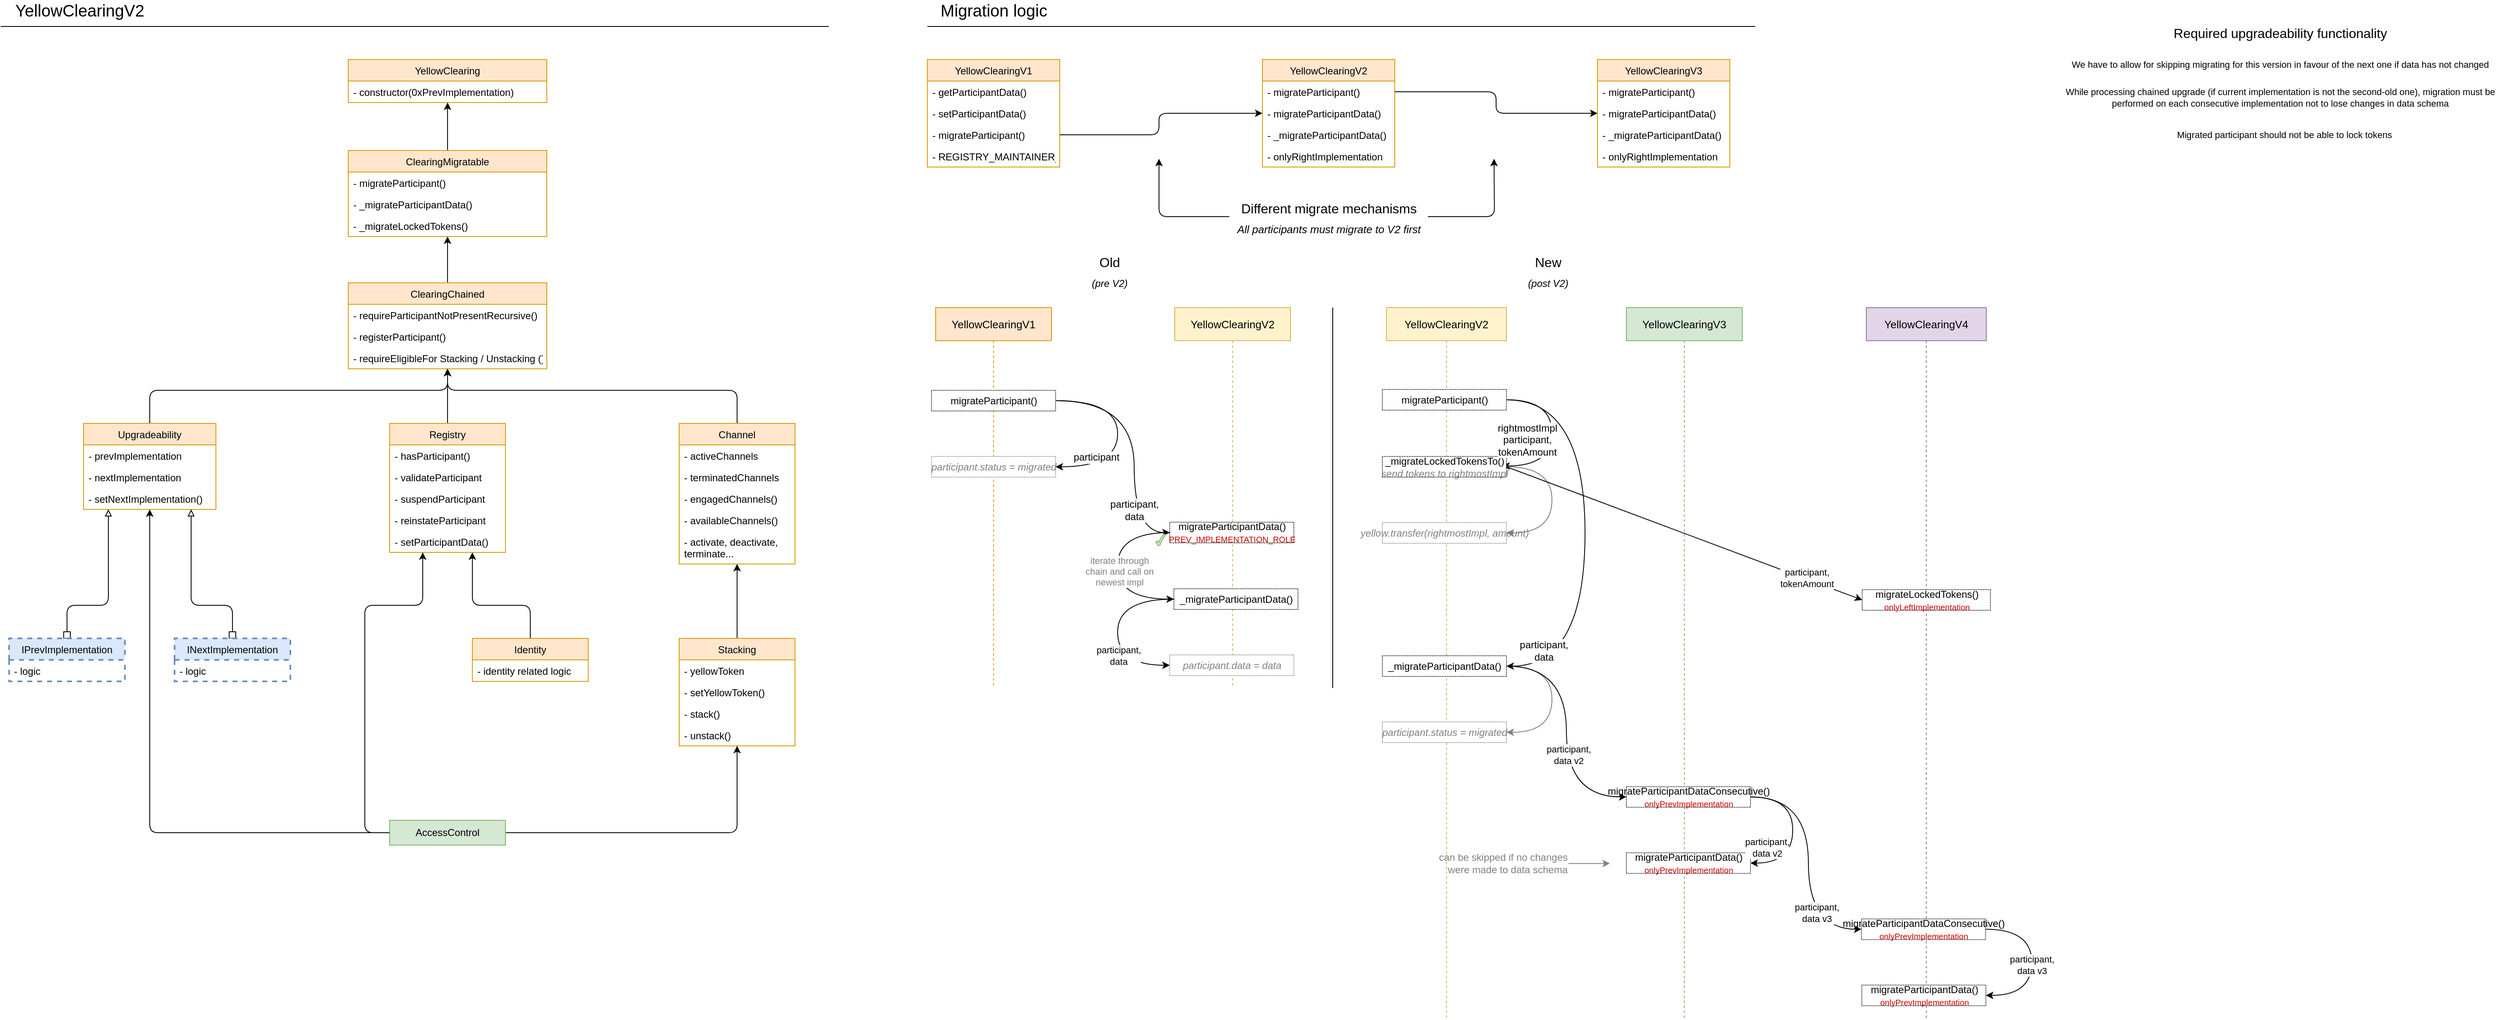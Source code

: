 <mxfile>
    <diagram id="poaGRXEQik0mPC6KGio3" name="Page-1">
        <mxGraphModel dx="873" dy="380" grid="1" gridSize="10" guides="1" tooltips="1" connect="1" arrows="1" fold="1" page="1" pageScale="1" pageWidth="827" pageHeight="1169" math="0" shadow="0">
            <root>
                <mxCell id="0"/>
                <mxCell id="1" parent="0"/>
                <mxCell id="48" style="edgeStyle=orthogonalEdgeStyle;html=1;startArrow=none;startFill=0;endArrow=classic;endFill=1;" parent="1" source="9" target="22" edge="1">
                    <mxGeometry relative="1" as="geometry">
                        <Array as="points">
                            <mxPoint x="180" y="480"/>
                            <mxPoint x="540" y="480"/>
                        </Array>
                    </mxGeometry>
                </mxCell>
                <mxCell id="9" value="Upgradeability" style="swimlane;fontStyle=0;childLayout=stackLayout;horizontal=1;startSize=26;fillColor=#ffe6cc;horizontalStack=0;resizeParent=1;resizeParentMax=0;resizeLast=0;collapsible=1;marginBottom=0;strokeColor=#d79b00;swimlaneFillColor=default;" parent="1" vertex="1">
                    <mxGeometry x="100" y="520" width="160" height="104" as="geometry"/>
                </mxCell>
                <mxCell id="51" value="- prevImplementation" style="text;strokeColor=none;fillColor=none;align=left;verticalAlign=top;spacingLeft=4;spacingRight=4;overflow=hidden;rotatable=0;points=[[0,0.5],[1,0.5]];portConstraint=eastwest;" parent="9" vertex="1">
                    <mxGeometry y="26" width="160" height="26" as="geometry"/>
                </mxCell>
                <mxCell id="52" value="- nextImplementation" style="text;strokeColor=none;fillColor=none;align=left;verticalAlign=top;spacingLeft=4;spacingRight=4;overflow=hidden;rotatable=0;points=[[0,0.5],[1,0.5]];portConstraint=eastwest;" parent="9" vertex="1">
                    <mxGeometry y="52" width="160" height="26" as="geometry"/>
                </mxCell>
                <mxCell id="53" value="- setNextImplementation()" style="text;strokeColor=none;fillColor=none;align=left;verticalAlign=top;spacingLeft=4;spacingRight=4;overflow=hidden;rotatable=0;points=[[0,0.5],[1,0.5]];portConstraint=eastwest;" parent="9" vertex="1">
                    <mxGeometry y="78" width="160" height="26" as="geometry"/>
                </mxCell>
                <mxCell id="38" style="edgeStyle=orthogonalEdgeStyle;html=1;startArrow=box;startFill=0;endArrow=block;endFill=0;" parent="1" source="12" target="9" edge="1">
                    <mxGeometry relative="1" as="geometry">
                        <Array as="points">
                            <mxPoint x="80" y="740"/>
                            <mxPoint x="130" y="740"/>
                        </Array>
                    </mxGeometry>
                </mxCell>
                <mxCell id="12" value="IPrevImplementation" style="swimlane;fontStyle=0;childLayout=stackLayout;horizontal=1;startSize=26;fillColor=#dae8fc;horizontalStack=0;resizeParent=1;resizeParentMax=0;resizeLast=0;collapsible=1;marginBottom=0;strokeColor=#6c8ebf;swimlaneFillColor=default;strokeWidth=2;dashed=1;" parent="1" vertex="1">
                    <mxGeometry x="10" y="780" width="140" height="52" as="geometry"/>
                </mxCell>
                <mxCell id="13" value="- logic" style="text;strokeColor=none;fillColor=none;align=left;verticalAlign=top;spacingLeft=4;spacingRight=4;overflow=hidden;rotatable=0;points=[[0,0.5],[1,0.5]];portConstraint=eastwest;" parent="12" vertex="1">
                    <mxGeometry y="26" width="140" height="26" as="geometry"/>
                </mxCell>
                <mxCell id="236" style="edgeStyle=orthogonalEdgeStyle;curved=1;html=1;fontColor=#808080;strokeColor=#000000;" edge="1" parent="1" source="16" target="230">
                    <mxGeometry relative="1" as="geometry"/>
                </mxCell>
                <mxCell id="16" value="Stacking" style="swimlane;fontStyle=0;childLayout=stackLayout;horizontal=1;startSize=26;fillColor=#ffe6cc;horizontalStack=0;resizeParent=1;resizeParentMax=0;resizeLast=0;collapsible=1;marginBottom=0;strokeColor=#d79b00;swimlaneFillColor=default;" parent="1" vertex="1">
                    <mxGeometry x="820" y="780" width="140" height="130" as="geometry"/>
                </mxCell>
                <mxCell id="64" value="- yellowToken" style="text;strokeColor=none;fillColor=none;align=left;verticalAlign=top;spacingLeft=4;spacingRight=4;overflow=hidden;rotatable=0;points=[[0,0.5],[1,0.5]];portConstraint=eastwest;" parent="16" vertex="1">
                    <mxGeometry y="26" width="140" height="26" as="geometry"/>
                </mxCell>
                <mxCell id="65" value="- setYellowToken()" style="text;strokeColor=none;fillColor=none;align=left;verticalAlign=top;spacingLeft=4;spacingRight=4;overflow=hidden;rotatable=0;points=[[0,0.5],[1,0.5]];portConstraint=eastwest;" parent="16" vertex="1">
                    <mxGeometry y="52" width="140" height="26" as="geometry"/>
                </mxCell>
                <mxCell id="66" value="- stack()" style="text;strokeColor=none;fillColor=none;align=left;verticalAlign=top;spacingLeft=4;spacingRight=4;overflow=hidden;rotatable=0;points=[[0,0.5],[1,0.5]];portConstraint=eastwest;" parent="16" vertex="1">
                    <mxGeometry y="78" width="140" height="26" as="geometry"/>
                </mxCell>
                <mxCell id="67" value="- unstack()" style="text;strokeColor=none;fillColor=none;align=left;verticalAlign=top;spacingLeft=4;spacingRight=4;overflow=hidden;rotatable=0;points=[[0,0.5],[1,0.5]];portConstraint=eastwest;" parent="16" vertex="1">
                    <mxGeometry y="104" width="140" height="26" as="geometry"/>
                </mxCell>
                <mxCell id="77" style="edgeStyle=orthogonalEdgeStyle;html=1;startArrow=none;startFill=0;endArrow=classic;endFill=1;" parent="1" source="22" target="70" edge="1">
                    <mxGeometry relative="1" as="geometry"/>
                </mxCell>
                <mxCell id="22" value="ClearingChained" style="swimlane;fontStyle=0;childLayout=stackLayout;horizontal=1;startSize=26;fillColor=#ffe6cc;horizontalStack=0;resizeParent=1;resizeParentMax=0;resizeLast=0;collapsible=1;marginBottom=0;strokeColor=#d79b00;swimlaneFillColor=default;" parent="1" vertex="1">
                    <mxGeometry x="420" y="350" width="240" height="104" as="geometry"/>
                </mxCell>
                <mxCell id="68" value="- requireParticipantNotPresentRecursive()" style="text;strokeColor=none;fillColor=none;align=left;verticalAlign=top;spacingLeft=4;spacingRight=4;overflow=hidden;rotatable=0;points=[[0,0.5],[1,0.5]];portConstraint=eastwest;" parent="22" vertex="1">
                    <mxGeometry y="26" width="240" height="26" as="geometry"/>
                </mxCell>
                <mxCell id="69" value="- registerParticipant()" style="text;strokeColor=none;fillColor=none;align=left;verticalAlign=top;spacingLeft=4;spacingRight=4;overflow=hidden;rotatable=0;points=[[0,0.5],[1,0.5]];portConstraint=eastwest;" parent="22" vertex="1">
                    <mxGeometry y="52" width="240" height="26" as="geometry"/>
                </mxCell>
                <mxCell id="240" value="- requireEligibleFor Stacking / Unstacking ()" style="text;strokeColor=none;fillColor=none;align=left;verticalAlign=top;spacingLeft=4;spacingRight=4;overflow=hidden;rotatable=0;points=[[0,0.5],[1,0.5]];portConstraint=eastwest;" vertex="1" parent="22">
                    <mxGeometry y="78" width="240" height="26" as="geometry"/>
                </mxCell>
                <mxCell id="237" style="edgeStyle=orthogonalEdgeStyle;curved=1;html=1;fontColor=#808080;strokeColor=#000000;" edge="1" parent="1" source="23" target="22">
                    <mxGeometry relative="1" as="geometry"/>
                </mxCell>
                <mxCell id="23" value="Registry" style="swimlane;fontStyle=0;childLayout=stackLayout;horizontal=1;startSize=26;fillColor=#ffe6cc;horizontalStack=0;resizeParent=1;resizeParentMax=0;resizeLast=0;collapsible=1;marginBottom=0;strokeColor=#d79b00;swimlaneFillColor=default;" parent="1" vertex="1">
                    <mxGeometry x="470" y="520" width="140" height="156" as="geometry"/>
                </mxCell>
                <mxCell id="62" value="- hasParticipant()" style="text;strokeColor=none;fillColor=none;align=left;verticalAlign=top;spacingLeft=4;spacingRight=4;overflow=hidden;rotatable=0;points=[[0,0.5],[1,0.5]];portConstraint=eastwest;" parent="23" vertex="1">
                    <mxGeometry y="26" width="140" height="26" as="geometry"/>
                </mxCell>
                <mxCell id="59" value="- validateParticipant" style="text;strokeColor=none;fillColor=none;align=left;verticalAlign=top;spacingLeft=4;spacingRight=4;overflow=hidden;rotatable=0;points=[[0,0.5],[1,0.5]];portConstraint=eastwest;" parent="23" vertex="1">
                    <mxGeometry y="52" width="140" height="26" as="geometry"/>
                </mxCell>
                <mxCell id="60" value="- suspendParticipant" style="text;strokeColor=none;fillColor=none;align=left;verticalAlign=top;spacingLeft=4;spacingRight=4;overflow=hidden;rotatable=0;points=[[0,0.5],[1,0.5]];portConstraint=eastwest;" parent="23" vertex="1">
                    <mxGeometry y="78" width="140" height="26" as="geometry"/>
                </mxCell>
                <mxCell id="61" value="- reinstateParticipant" style="text;strokeColor=none;fillColor=none;align=left;verticalAlign=top;spacingLeft=4;spacingRight=4;overflow=hidden;rotatable=0;points=[[0,0.5],[1,0.5]];portConstraint=eastwest;" parent="23" vertex="1">
                    <mxGeometry y="104" width="140" height="26" as="geometry"/>
                </mxCell>
                <mxCell id="63" value="- setParticipantData()" style="text;strokeColor=none;fillColor=none;align=left;verticalAlign=top;spacingLeft=4;spacingRight=4;overflow=hidden;rotatable=0;points=[[0,0.5],[1,0.5]];portConstraint=eastwest;" parent="23" vertex="1">
                    <mxGeometry y="130" width="140" height="26" as="geometry"/>
                </mxCell>
                <mxCell id="47" style="edgeStyle=orthogonalEdgeStyle;html=1;startArrow=none;startFill=0;endArrow=classic;endFill=1;exitX=0.5;exitY=0;exitDx=0;exitDy=0;" parent="1" source="33" target="23" edge="1">
                    <mxGeometry relative="1" as="geometry">
                        <mxPoint x="610" y="830" as="sourcePoint"/>
                        <Array as="points">
                            <mxPoint x="640" y="740"/>
                            <mxPoint x="570" y="740"/>
                        </Array>
                    </mxGeometry>
                </mxCell>
                <mxCell id="33" value="Identity" style="swimlane;fontStyle=0;childLayout=stackLayout;horizontal=1;startSize=26;fillColor=#ffe6cc;horizontalStack=0;resizeParent=1;resizeParentMax=0;resizeLast=0;collapsible=1;marginBottom=0;strokeColor=#d79b00;swimlaneFillColor=default;" parent="1" vertex="1">
                    <mxGeometry x="570" y="780" width="140" height="52" as="geometry"/>
                </mxCell>
                <mxCell id="35" value="- identity related logic" style="text;strokeColor=none;fillColor=none;align=left;verticalAlign=top;spacingLeft=4;spacingRight=4;overflow=hidden;rotatable=0;points=[[0,0.5],[1,0.5]];portConstraint=eastwest;" parent="33" vertex="1">
                    <mxGeometry y="26" width="140" height="26" as="geometry"/>
                </mxCell>
                <mxCell id="39" style="edgeStyle=orthogonalEdgeStyle;html=1;startArrow=box;startFill=0;endArrow=block;endFill=0;" parent="1" source="36" target="9" edge="1">
                    <mxGeometry relative="1" as="geometry">
                        <Array as="points">
                            <mxPoint x="280" y="740"/>
                            <mxPoint x="230" y="740"/>
                        </Array>
                    </mxGeometry>
                </mxCell>
                <mxCell id="36" value="INextImplementation" style="swimlane;fontStyle=0;childLayout=stackLayout;horizontal=1;startSize=26;fillColor=#dae8fc;horizontalStack=0;resizeParent=1;resizeParentMax=0;resizeLast=0;collapsible=1;marginBottom=0;strokeColor=#6c8ebf;swimlaneFillColor=default;dashed=1;strokeWidth=2;" parent="1" vertex="1">
                    <mxGeometry x="210" y="780" width="140" height="52" as="geometry"/>
                </mxCell>
                <mxCell id="37" value="- logic" style="text;strokeColor=none;fillColor=none;align=left;verticalAlign=top;spacingLeft=4;spacingRight=4;overflow=hidden;rotatable=0;points=[[0,0.5],[1,0.5]];portConstraint=eastwest;" parent="36" vertex="1">
                    <mxGeometry y="26" width="140" height="26" as="geometry"/>
                </mxCell>
                <mxCell id="42" style="edgeStyle=orthogonalEdgeStyle;html=1;startArrow=none;startFill=0;endArrow=classic;endFill=1;" parent="1" source="43" target="9" edge="1">
                    <mxGeometry relative="1" as="geometry">
                        <mxPoint x="180" y="700" as="sourcePoint"/>
                    </mxGeometry>
                </mxCell>
                <mxCell id="239" style="edgeStyle=orthogonalEdgeStyle;html=1;fontColor=#808080;strokeColor=#000000;" edge="1" parent="1" source="43" target="16">
                    <mxGeometry relative="1" as="geometry"/>
                </mxCell>
                <mxCell id="43" value="AccessControl" style="rounded=0;whiteSpace=wrap;html=1;strokeWidth=1;fillColor=#d5e8d4;strokeColor=#82b366;" parent="1" vertex="1">
                    <mxGeometry x="470" y="1000" width="140" height="30" as="geometry"/>
                </mxCell>
                <mxCell id="55" style="edgeStyle=orthogonalEdgeStyle;html=1;startArrow=none;startFill=0;endArrow=classic;endFill=1;" parent="1" source="43" target="23" edge="1">
                    <mxGeometry relative="1" as="geometry">
                        <mxPoint x="630" y="616" as="sourcePoint"/>
                        <Array as="points">
                            <mxPoint x="440" y="1015"/>
                            <mxPoint x="440" y="740"/>
                            <mxPoint x="510" y="740"/>
                        </Array>
                    </mxGeometry>
                </mxCell>
                <mxCell id="82" style="edgeStyle=orthogonalEdgeStyle;html=1;startArrow=none;startFill=0;endArrow=classic;endFill=1;" parent="1" source="70" target="78" edge="1">
                    <mxGeometry relative="1" as="geometry"/>
                </mxCell>
                <mxCell id="70" value="ClearingMigratable" style="swimlane;fontStyle=0;childLayout=stackLayout;horizontal=1;startSize=26;fillColor=#ffe6cc;horizontalStack=0;resizeParent=1;resizeParentMax=0;resizeLast=0;collapsible=1;marginBottom=0;strokeColor=#d79b00;swimlaneFillColor=default;" parent="1" vertex="1">
                    <mxGeometry x="420" y="190" width="240" height="104" as="geometry"/>
                </mxCell>
                <mxCell id="71" value="- migrateParticipant()" style="text;strokeColor=none;fillColor=none;align=left;verticalAlign=top;spacingLeft=4;spacingRight=4;overflow=hidden;rotatable=0;points=[[0,0.5],[1,0.5]];portConstraint=eastwest;" parent="70" vertex="1">
                    <mxGeometry y="26" width="240" height="26" as="geometry"/>
                </mxCell>
                <mxCell id="72" value="- _migrateParticipantData()" style="text;strokeColor=none;fillColor=none;align=left;verticalAlign=top;spacingLeft=4;spacingRight=4;overflow=hidden;rotatable=0;points=[[0,0.5],[1,0.5]];portConstraint=eastwest;" parent="70" vertex="1">
                    <mxGeometry y="52" width="240" height="26" as="geometry"/>
                </mxCell>
                <mxCell id="76" value="- _migrateLockedTokens()" style="text;strokeColor=none;fillColor=none;align=left;verticalAlign=top;spacingLeft=4;spacingRight=4;overflow=hidden;rotatable=0;points=[[0,0.5],[1,0.5]];portConstraint=eastwest;" parent="70" vertex="1">
                    <mxGeometry y="78" width="240" height="26" as="geometry"/>
                </mxCell>
                <mxCell id="78" value="YellowClearing" style="swimlane;fontStyle=0;childLayout=stackLayout;horizontal=1;startSize=26;fillColor=#ffe6cc;horizontalStack=0;resizeParent=1;resizeParentMax=0;resizeLast=0;collapsible=1;marginBottom=0;strokeColor=#d79b00;swimlaneFillColor=default;" parent="1" vertex="1">
                    <mxGeometry x="420" y="80" width="240" height="52" as="geometry"/>
                </mxCell>
                <mxCell id="79" value="- constructor(0xPrevImplementation)" style="text;strokeColor=none;fillColor=none;align=left;verticalAlign=top;spacingLeft=4;spacingRight=4;overflow=hidden;rotatable=0;points=[[0,0.5],[1,0.5]];portConstraint=eastwest;" parent="78" vertex="1">
                    <mxGeometry y="26" width="240" height="26" as="geometry"/>
                </mxCell>
                <mxCell id="83" value="YellowClearingV1" style="swimlane;fontStyle=0;childLayout=stackLayout;horizontal=1;startSize=26;fillColor=#ffe6cc;horizontalStack=0;resizeParent=1;resizeParentMax=0;resizeLast=0;collapsible=1;marginBottom=0;strokeColor=#d79b00;swimlaneFillColor=default;" parent="1" vertex="1">
                    <mxGeometry x="1120" y="80" width="160" height="130" as="geometry"/>
                </mxCell>
                <mxCell id="103" value="- getParticipantData()" style="text;strokeColor=none;fillColor=none;align=left;verticalAlign=top;spacingLeft=4;spacingRight=4;overflow=hidden;rotatable=0;points=[[0,0.5],[1,0.5]];portConstraint=eastwest;" parent="83" vertex="1">
                    <mxGeometry y="26" width="160" height="26" as="geometry"/>
                </mxCell>
                <mxCell id="104" value="- setParticipantData()" style="text;strokeColor=none;fillColor=none;align=left;verticalAlign=top;spacingLeft=4;spacingRight=4;overflow=hidden;rotatable=0;points=[[0,0.5],[1,0.5]];portConstraint=eastwest;" parent="83" vertex="1">
                    <mxGeometry y="52" width="160" height="26" as="geometry"/>
                </mxCell>
                <mxCell id="84" value="- migrateParticipant()" style="text;strokeColor=none;fillColor=none;align=left;verticalAlign=top;spacingLeft=4;spacingRight=4;overflow=hidden;rotatable=0;points=[[0,0.5],[1,0.5]];portConstraint=eastwest;" parent="83" vertex="1">
                    <mxGeometry y="78" width="160" height="26" as="geometry"/>
                </mxCell>
                <mxCell id="116" value="- REGISTRY_MAINTAINER_ROLE" style="text;strokeColor=none;fillColor=none;align=left;verticalAlign=top;spacingLeft=4;spacingRight=4;overflow=hidden;rotatable=0;points=[[0,0.5],[1,0.5]];portConstraint=eastwest;" parent="83" vertex="1">
                    <mxGeometry y="104" width="160" height="26" as="geometry"/>
                </mxCell>
                <mxCell id="87" value="&lt;font style=&quot;font-size: 20px&quot;&gt;&lt;span&gt;YellowClearingV2&lt;/span&gt;&lt;/font&gt;" style="text;html=1;align=center;verticalAlign=middle;resizable=0;points=[];autosize=1;strokeColor=none;fillColor=none;fontStyle=0" parent="1" vertex="1">
                    <mxGeometry x="10" y="10" width="170" height="20" as="geometry"/>
                </mxCell>
                <mxCell id="88" value="&lt;span style=&quot;font-size: 20px&quot;&gt;&lt;span&gt;Migration logic&lt;/span&gt;&lt;/span&gt;" style="text;html=1;align=center;verticalAlign=middle;resizable=0;points=[];autosize=1;strokeColor=none;fillColor=none;fontStyle=0" parent="1" vertex="1">
                    <mxGeometry x="1130" y="10" width="140" height="20" as="geometry"/>
                </mxCell>
                <mxCell id="91" value="YellowClearingV2" style="swimlane;fontStyle=0;childLayout=stackLayout;horizontal=1;startSize=26;fillColor=#ffe6cc;horizontalStack=0;resizeParent=1;resizeParentMax=0;resizeLast=0;collapsible=1;marginBottom=0;strokeColor=#d79b00;swimlaneFillColor=default;" parent="1" vertex="1">
                    <mxGeometry x="1525" y="80" width="160" height="130" as="geometry"/>
                </mxCell>
                <mxCell id="92" value="- migrateParticipant()" style="text;strokeColor=none;fillColor=none;align=left;verticalAlign=top;spacingLeft=4;spacingRight=4;overflow=hidden;rotatable=0;points=[[0,0.5],[1,0.5]];portConstraint=eastwest;" parent="91" vertex="1">
                    <mxGeometry y="26" width="160" height="26" as="geometry"/>
                </mxCell>
                <mxCell id="93" value="- migrateParticipantData()" style="text;strokeColor=none;fillColor=none;align=left;verticalAlign=top;spacingLeft=4;spacingRight=4;overflow=hidden;rotatable=0;points=[[0,0.5],[1,0.5]];portConstraint=eastwest;" parent="91" vertex="1">
                    <mxGeometry y="52" width="160" height="26" as="geometry"/>
                </mxCell>
                <mxCell id="96" value="- _migrateParticipantData()" style="text;strokeColor=none;fillColor=none;align=left;verticalAlign=top;spacingLeft=4;spacingRight=4;overflow=hidden;rotatable=0;points=[[0,0.5],[1,0.5]];portConstraint=eastwest;" parent="91" vertex="1">
                    <mxGeometry y="78" width="160" height="26" as="geometry"/>
                </mxCell>
                <mxCell id="114" value="- onlyRightImplementation" style="text;strokeColor=none;fillColor=none;align=left;verticalAlign=top;spacingLeft=4;spacingRight=4;overflow=hidden;rotatable=0;points=[[0,0.5],[1,0.5]];portConstraint=eastwest;" parent="91" vertex="1">
                    <mxGeometry y="104" width="160" height="26" as="geometry"/>
                </mxCell>
                <mxCell id="94" value="" style="endArrow=none;html=1;fontSize=20;" parent="1" edge="1">
                    <mxGeometry width="50" height="50" relative="1" as="geometry">
                        <mxPoint y="40" as="sourcePoint"/>
                        <mxPoint x="1000.877" y="40" as="targetPoint"/>
                    </mxGeometry>
                </mxCell>
                <mxCell id="95" value="" style="endArrow=none;html=1;fontSize=20;" parent="1" edge="1">
                    <mxGeometry width="50" height="50" relative="1" as="geometry">
                        <mxPoint x="1120" y="40" as="sourcePoint"/>
                        <mxPoint x="2120.877" y="40" as="targetPoint"/>
                    </mxGeometry>
                </mxCell>
                <mxCell id="97" style="edgeStyle=orthogonalEdgeStyle;html=1;fontSize=20;startArrow=none;startFill=0;endArrow=classic;endFill=1;" parent="1" source="84" target="93" edge="1">
                    <mxGeometry relative="1" as="geometry">
                        <Array as="points">
                            <mxPoint x="1400" y="171"/>
                            <mxPoint x="1400" y="145"/>
                        </Array>
                    </mxGeometry>
                </mxCell>
                <mxCell id="98" value="YellowClearingV3" style="swimlane;fontStyle=0;childLayout=stackLayout;horizontal=1;startSize=26;fillColor=#ffe6cc;horizontalStack=0;resizeParent=1;resizeParentMax=0;resizeLast=0;collapsible=1;marginBottom=0;strokeColor=#d79b00;swimlaneFillColor=default;" parent="1" vertex="1">
                    <mxGeometry x="1930" y="80" width="160" height="130" as="geometry"/>
                </mxCell>
                <mxCell id="99" value="- migrateParticipant()" style="text;strokeColor=none;fillColor=none;align=left;verticalAlign=top;spacingLeft=4;spacingRight=4;overflow=hidden;rotatable=0;points=[[0,0.5],[1,0.5]];portConstraint=eastwest;" parent="98" vertex="1">
                    <mxGeometry y="26" width="160" height="26" as="geometry"/>
                </mxCell>
                <mxCell id="100" value="- migrateParticipantData()" style="text;strokeColor=none;fillColor=none;align=left;verticalAlign=top;spacingLeft=4;spacingRight=4;overflow=hidden;rotatable=0;points=[[0,0.5],[1,0.5]];portConstraint=eastwest;" parent="98" vertex="1">
                    <mxGeometry y="52" width="160" height="26" as="geometry"/>
                </mxCell>
                <mxCell id="101" value="- _migrateParticipantData()" style="text;strokeColor=none;fillColor=none;align=left;verticalAlign=top;spacingLeft=4;spacingRight=4;overflow=hidden;rotatable=0;points=[[0,0.5],[1,0.5]];portConstraint=eastwest;" parent="98" vertex="1">
                    <mxGeometry y="78" width="160" height="26" as="geometry"/>
                </mxCell>
                <mxCell id="115" value="- onlyRightImplementation" style="text;strokeColor=none;fillColor=none;align=left;verticalAlign=top;spacingLeft=4;spacingRight=4;overflow=hidden;rotatable=0;points=[[0,0.5],[1,0.5]];portConstraint=eastwest;" parent="98" vertex="1">
                    <mxGeometry y="104" width="160" height="26" as="geometry"/>
                </mxCell>
                <mxCell id="102" style="edgeStyle=orthogonalEdgeStyle;html=1;fontSize=20;startArrow=none;startFill=0;endArrow=classic;endFill=1;" parent="1" source="92" target="100" edge="1">
                    <mxGeometry relative="1" as="geometry"/>
                </mxCell>
                <mxCell id="108" style="edgeStyle=orthogonalEdgeStyle;html=1;fontSize=16;startArrow=none;startFill=0;endArrow=classic;endFill=1;" parent="1" source="107" edge="1">
                    <mxGeometry relative="1" as="geometry">
                        <mxPoint x="1400" y="200" as="targetPoint"/>
                        <Array as="points">
                            <mxPoint x="1400" y="270"/>
                            <mxPoint x="1400" y="200"/>
                        </Array>
                    </mxGeometry>
                </mxCell>
                <mxCell id="109" style="edgeStyle=orthogonalEdgeStyle;html=1;fontSize=16;startArrow=none;startFill=0;endArrow=classic;endFill=1;" parent="1" source="107" edge="1">
                    <mxGeometry relative="1" as="geometry">
                        <mxPoint x="1805" y="200" as="targetPoint"/>
                        <mxPoint x="1780.0" y="270" as="sourcePoint"/>
                    </mxGeometry>
                </mxCell>
                <mxCell id="107" value="&lt;font&gt;&lt;span style=&quot;font-size: 16px&quot;&gt;Different migrate mechanisms&lt;/span&gt;&lt;br&gt;&lt;font size=&quot;1&quot;&gt;&lt;i style=&quot;font-size: 13px&quot;&gt;All participants must migrate to V2 first&lt;/i&gt;&lt;/font&gt;&lt;br&gt;&lt;/font&gt;" style="text;html=1;align=center;verticalAlign=middle;resizable=0;points=[];autosize=1;strokeColor=none;fillColor=none;fontSize=20;" parent="1" vertex="1">
                    <mxGeometry x="1485" y="240" width="240" height="60" as="geometry"/>
                </mxCell>
                <mxCell id="117" value="&lt;font&gt;&lt;span style=&quot;font-size: 16px&quot;&gt;Old&lt;/span&gt;&lt;br&gt;&lt;font size=&quot;1&quot;&gt;&lt;i style=&quot;font-size: 12px&quot;&gt;(pre V2)&lt;/i&gt;&lt;/font&gt;&lt;br&gt;&lt;/font&gt;" style="text;html=1;align=center;verticalAlign=middle;resizable=0;points=[];autosize=1;strokeColor=none;fillColor=none;fontSize=20;" parent="1" vertex="1">
                    <mxGeometry x="1310" y="305" width="60" height="60" as="geometry"/>
                </mxCell>
                <mxCell id="119" value="&lt;font&gt;&lt;span style=&quot;font-size: 16px&quot;&gt;New&lt;/span&gt;&lt;br&gt;&lt;font size=&quot;1&quot;&gt;&lt;i style=&quot;font-size: 12px&quot;&gt;(post V2)&lt;/i&gt;&lt;/font&gt;&lt;br&gt;&lt;/font&gt;" style="text;html=1;align=center;verticalAlign=middle;resizable=0;points=[];autosize=1;strokeColor=none;fillColor=none;fontSize=20;" parent="1" vertex="1">
                    <mxGeometry x="1840" y="305" width="60" height="60" as="geometry"/>
                </mxCell>
                <mxCell id="120" value="YellowClearingV1" style="shape=umlLifeline;perimeter=lifelinePerimeter;whiteSpace=wrap;html=1;container=1;collapsible=0;recursiveResize=0;outlineConnect=0;fontSize=13;strokeWidth=1;fillColor=#ffe6cc;strokeColor=#d79b00;" parent="1" vertex="1">
                    <mxGeometry x="1130" y="380" width="140" height="460" as="geometry"/>
                </mxCell>
                <mxCell id="148" style="edgeStyle=orthogonalEdgeStyle;html=1;exitX=1;exitY=0.5;exitDx=0;exitDy=0;entryX=1;entryY=0.5;entryDx=0;entryDy=0;fontSize=12;fontColor=#808080;startArrow=none;startFill=0;endArrow=classic;endFill=1;curved=1;" parent="120" source="124" target="146" edge="1">
                    <mxGeometry relative="1" as="geometry">
                        <Array as="points">
                            <mxPoint x="220" y="112"/>
                            <mxPoint x="220" y="192"/>
                        </Array>
                    </mxGeometry>
                </mxCell>
                <mxCell id="149" value="&lt;font color=&quot;#000000&quot;&gt;participant&lt;/font&gt;" style="edgeLabel;html=1;align=center;verticalAlign=middle;resizable=0;points=[];fontSize=12;fontColor=#808080;" parent="148" vertex="1" connectable="0">
                    <mxGeometry x="0.657" y="-3" relative="1" as="geometry">
                        <mxPoint x="9" y="-9" as="offset"/>
                    </mxGeometry>
                </mxCell>
                <mxCell id="124" value="migrateParticipant()" style="html=1;fontSize=12;strokeWidth=1;dashed=1;dashPattern=1 1;" parent="120" vertex="1">
                    <mxGeometry x="-5" y="100" width="150" height="25" as="geometry"/>
                </mxCell>
                <mxCell id="146" value="&lt;i&gt;&lt;font color=&quot;#808080&quot;&gt;participant.status = migrated&lt;/font&gt;&lt;/i&gt;" style="html=1;fontSize=12;strokeWidth=1;dashed=1;dashPattern=1 1;strokeColor=#808080;" parent="120" vertex="1">
                    <mxGeometry x="-5" y="180" width="150" height="25" as="geometry"/>
                </mxCell>
                <mxCell id="121" value="YellowClearingV2" style="shape=umlLifeline;perimeter=lifelinePerimeter;whiteSpace=wrap;html=1;container=1;collapsible=0;recursiveResize=0;outlineConnect=0;fontSize=13;strokeWidth=1;fillColor=#fff2cc;strokeColor=#d6b656;" parent="1" vertex="1">
                    <mxGeometry x="1419" y="380" width="140" height="460" as="geometry"/>
                </mxCell>
                <mxCell id="161" style="edgeStyle=orthogonalEdgeStyle;curved=1;html=1;exitX=0;exitY=0.5;exitDx=0;exitDy=0;entryX=0;entryY=0.5;entryDx=0;entryDy=0;fontSize=11;fontColor=#000000;startArrow=none;startFill=0;endArrow=classic;endFill=1;" parent="121" source="125" target="160" edge="1">
                    <mxGeometry relative="1" as="geometry">
                        <Array as="points">
                            <mxPoint x="-69" y="272"/>
                            <mxPoint x="-69" y="352"/>
                        </Array>
                    </mxGeometry>
                </mxCell>
                <mxCell id="162" value="&lt;font color=&quot;#808080&quot;&gt;iterate through&lt;br&gt;chain and call on&lt;br&gt;newest impl&lt;/font&gt;" style="edgeLabel;html=1;align=center;verticalAlign=middle;resizable=0;points=[];fontSize=11;fontColor=#000000;" parent="161" vertex="1" connectable="0">
                    <mxGeometry x="-0.109" y="2" relative="1" as="geometry">
                        <mxPoint y="16" as="offset"/>
                    </mxGeometry>
                </mxCell>
                <mxCell id="125" value="migrateParticipantData()&lt;br style=&quot;font-size: 11px&quot;&gt;&lt;font size=&quot;1&quot; color=&quot;#cc0000&quot;&gt;PREV_IMPLEMENTATION_ROLE&lt;/font&gt;" style="html=1;fontSize=12;strokeWidth=1;dashed=1;dashPattern=1 1;" parent="121" vertex="1">
                    <mxGeometry x="-6" y="259.5" width="150" height="25" as="geometry"/>
                </mxCell>
                <mxCell id="152" value="&lt;i&gt;&lt;font color=&quot;#808080&quot;&gt;participant.data = data&lt;/font&gt;&lt;/i&gt;" style="html=1;fontSize=12;strokeWidth=1;dashed=1;dashPattern=1 1;strokeColor=#808080;" parent="121" vertex="1">
                    <mxGeometry x="-6" y="420" width="150" height="25" as="geometry"/>
                </mxCell>
                <mxCell id="163" style="edgeStyle=orthogonalEdgeStyle;curved=1;html=1;exitX=0;exitY=0.5;exitDx=0;exitDy=0;entryX=0;entryY=0.5;entryDx=0;entryDy=0;fontSize=11;fontColor=#808080;startArrow=none;startFill=0;endArrow=classic;endFill=1;" parent="121" source="160" target="152" edge="1">
                    <mxGeometry relative="1" as="geometry">
                        <Array as="points">
                            <mxPoint x="-69" y="352"/>
                            <mxPoint x="-69" y="432"/>
                        </Array>
                    </mxGeometry>
                </mxCell>
                <mxCell id="164" value="&lt;font color=&quot;#000000&quot;&gt;participant,&lt;br&gt;data&lt;/font&gt;" style="edgeLabel;html=1;align=center;verticalAlign=middle;resizable=0;points=[];fontSize=11;fontColor=#808080;" parent="163" vertex="1" connectable="0">
                    <mxGeometry x="0.101" y="1" relative="1" as="geometry">
                        <mxPoint y="20" as="offset"/>
                    </mxGeometry>
                </mxCell>
                <mxCell id="160" value="_migrateParticipantData()" style="html=1;fontSize=12;strokeWidth=1;dashed=1;dashPattern=1 1;" parent="121" vertex="1">
                    <mxGeometry x="-1" y="340" width="150" height="25" as="geometry"/>
                </mxCell>
                <mxCell id="150" style="edgeStyle=orthogonalEdgeStyle;curved=1;html=1;exitX=1;exitY=0.5;exitDx=0;exitDy=0;entryX=0;entryY=0.5;entryDx=0;entryDy=0;fontSize=12;fontColor=#000000;startArrow=none;startFill=0;endArrow=classic;endFill=1;" parent="1" source="124" target="125" edge="1">
                    <mxGeometry relative="1" as="geometry">
                        <Array as="points">
                            <mxPoint x="1370" y="492"/>
                            <mxPoint x="1370" y="652"/>
                        </Array>
                    </mxGeometry>
                </mxCell>
                <mxCell id="151" value="participant,&lt;br&gt;data" style="edgeLabel;html=1;align=center;verticalAlign=middle;resizable=0;points=[];fontSize=12;fontColor=#000000;" parent="150" vertex="1" connectable="0">
                    <mxGeometry x="0.337" y="-2" relative="1" as="geometry">
                        <mxPoint x="2" y="28" as="offset"/>
                    </mxGeometry>
                </mxCell>
                <mxCell id="155" value="" style="verticalLabelPosition=bottom;verticalAlign=top;html=1;shape=mxgraph.basic.tick;fontSize=10;strokeWidth=1;fillColor=#d5e8d4;strokeColor=#82b366;" parent="1" vertex="1">
                    <mxGeometry x="1396.05" y="654" width="11.9" height="14" as="geometry"/>
                </mxCell>
                <mxCell id="165" value="We have to allow for skipping migrating for this version in favour of the next one if data has not changed" style="text;html=1;align=center;verticalAlign=middle;resizable=0;points=[];autosize=1;strokeColor=none;fillColor=none;fontSize=11;fontColor=#000000;" parent="1" vertex="1">
                    <mxGeometry x="2495" y="76" width="520" height="20" as="geometry"/>
                </mxCell>
                <mxCell id="166" value="While processing chained upgrade (if current implementation is not the second-old one), migration must be&lt;br&gt;performed on each consecutive implementation not to lose changes in data schema" style="text;html=1;align=center;verticalAlign=middle;resizable=0;points=[];autosize=1;strokeColor=none;fillColor=none;fontSize=11;fontColor=#000000;" parent="1" vertex="1">
                    <mxGeometry x="2490" y="111" width="530" height="30" as="geometry"/>
                </mxCell>
                <mxCell id="167" value="&lt;font&gt;&lt;span style=&quot;font-size: 16px&quot;&gt;Required upgradeability functionality&lt;/span&gt;&lt;br&gt;&lt;/font&gt;" style="text;html=1;align=center;verticalAlign=middle;resizable=0;points=[];autosize=1;strokeColor=none;fillColor=none;fontSize=20;" parent="1" vertex="1">
                    <mxGeometry x="2620" y="31" width="270" height="30" as="geometry"/>
                </mxCell>
                <mxCell id="168" value="YellowClearingV3" style="shape=umlLifeline;perimeter=lifelinePerimeter;whiteSpace=wrap;html=1;container=1;collapsible=0;recursiveResize=0;outlineConnect=0;fontSize=13;strokeWidth=1;fillColor=#d5e8d4;strokeColor=#82b366;" vertex="1" parent="1">
                    <mxGeometry x="1965" y="380" width="140" height="860" as="geometry"/>
                </mxCell>
                <mxCell id="188" value="migrateParticipantData()&lt;br&gt;&lt;font color=&quot;#cc0000&quot; style=&quot;font-size: 10px&quot;&gt;onlyPrevImplementation&lt;/font&gt;" style="html=1;fontSize=12;strokeWidth=1;dashed=1;dashPattern=1 1;" vertex="1" parent="168">
                    <mxGeometry x="-9.237e-14" y="659.22" width="150" height="25" as="geometry"/>
                </mxCell>
                <mxCell id="204" style="edgeStyle=orthogonalEdgeStyle;curved=1;html=1;exitX=1;exitY=0.5;exitDx=0;exitDy=0;entryX=1;entryY=0.5;entryDx=0;entryDy=0;" edge="1" parent="168" source="193" target="188">
                    <mxGeometry relative="1" as="geometry">
                        <Array as="points">
                            <mxPoint x="201" y="592.22"/>
                            <mxPoint x="201" y="672.22"/>
                        </Array>
                    </mxGeometry>
                </mxCell>
                <mxCell id="193" value="migrateParticipantDataConsecutive()&lt;br&gt;&lt;span style=&quot;color: rgb(204 , 0 , 0) ; font-size: 10px&quot;&gt;onlyPrevImplementation&lt;/span&gt;" style="html=1;fontSize=12;strokeWidth=1;dashed=1;dashPattern=1 1;" vertex="1" parent="168">
                    <mxGeometry x="-9.237e-14" y="579.22" width="150" height="25" as="geometry"/>
                </mxCell>
                <mxCell id="173" value="YellowClearingV2" style="shape=umlLifeline;perimeter=lifelinePerimeter;whiteSpace=wrap;html=1;container=1;collapsible=0;recursiveResize=0;outlineConnect=0;fontSize=13;strokeWidth=1;fillColor=#fff2cc;strokeColor=#d6b656;" vertex="1" parent="1">
                    <mxGeometry x="1675" y="380" width="145" height="860" as="geometry"/>
                </mxCell>
                <mxCell id="217" style="edgeStyle=orthogonalEdgeStyle;html=1;exitX=1;exitY=0.5;exitDx=0;exitDy=0;entryX=1;entryY=0.5;entryDx=0;entryDy=0;curved=1;" edge="1" parent="173" source="176" target="214">
                    <mxGeometry relative="1" as="geometry">
                        <Array as="points">
                            <mxPoint x="240" y="112"/>
                            <mxPoint x="240" y="434"/>
                        </Array>
                    </mxGeometry>
                </mxCell>
                <mxCell id="174" style="edgeStyle=orthogonalEdgeStyle;html=1;fontSize=10;fontColor=#CC0000;startArrow=none;startFill=0;endArrow=classic;endFill=1;entryX=1;entryY=0.5;entryDx=0;entryDy=0;exitX=1;exitY=0.5;exitDx=0;exitDy=0;curved=1;" edge="1" parent="173" source="176">
                    <mxGeometry relative="1" as="geometry">
                        <Array as="points">
                            <mxPoint x="200" y="112"/>
                            <mxPoint x="200" y="192"/>
                        </Array>
                        <mxPoint x="140" y="191.5" as="targetPoint"/>
                    </mxGeometry>
                </mxCell>
                <mxCell id="175" value="&lt;font style=&quot;font-size: 12px&quot; color=&quot;#000000&quot;&gt;participant,&lt;br&gt;data&lt;br&gt;&lt;/font&gt;" style="edgeLabel;html=1;align=center;verticalAlign=middle;resizable=0;points=[];fontSize=10;fontColor=#CC0000;" vertex="1" connectable="0" parent="174">
                    <mxGeometry x="0.003" relative="1" as="geometry">
                        <mxPoint x="-10" y="260" as="offset"/>
                    </mxGeometry>
                </mxCell>
                <mxCell id="176" value="migrateParticipant()" style="html=1;fontSize=12;strokeWidth=1;dashed=1;dashPattern=1 1;" vertex="1" parent="173">
                    <mxGeometry x="-5" y="99" width="150" height="25" as="geometry"/>
                </mxCell>
                <mxCell id="227" style="edgeStyle=orthogonalEdgeStyle;curved=1;html=1;exitX=1;exitY=0.5;exitDx=0;exitDy=0;entryX=1;entryY=0.5;entryDx=0;entryDy=0;fontColor=#808080;strokeColor=#808080;" edge="1" parent="173" source="213" target="226">
                    <mxGeometry relative="1" as="geometry">
                        <Array as="points">
                            <mxPoint x="200" y="192"/>
                            <mxPoint x="200" y="272"/>
                        </Array>
                    </mxGeometry>
                </mxCell>
                <mxCell id="213" value="_migrateLockedTokensTo()&lt;br&gt;&lt;i&gt;&lt;font color=&quot;#808080&quot;&gt;send tokens to rightmostImpl&lt;/font&gt;&lt;/i&gt;" style="html=1;fontSize=12;strokeWidth=1;dashed=1;dashPattern=1 1;" vertex="1" parent="173">
                    <mxGeometry x="-5" y="180" width="150" height="25" as="geometry"/>
                </mxCell>
                <mxCell id="225" style="edgeStyle=orthogonalEdgeStyle;curved=1;html=1;exitX=1;exitY=0.5;exitDx=0;exitDy=0;entryX=1;entryY=0.5;entryDx=0;entryDy=0;fontColor=#808080;strokeColor=#808080;" edge="1" parent="173" source="214" target="223">
                    <mxGeometry relative="1" as="geometry">
                        <Array as="points">
                            <mxPoint x="200" y="433.05"/>
                            <mxPoint x="200" y="513.05"/>
                        </Array>
                    </mxGeometry>
                </mxCell>
                <mxCell id="214" value="_migrateParticipantData()" style="html=1;fontSize=12;strokeWidth=1;dashed=1;dashPattern=1 1;" vertex="1" parent="173">
                    <mxGeometry x="-5" y="421.05" width="150" height="25" as="geometry"/>
                </mxCell>
                <mxCell id="223" value="&lt;i&gt;&lt;font color=&quot;#808080&quot;&gt;participant.status = migrated&lt;/font&gt;&lt;/i&gt;" style="html=1;fontSize=12;strokeWidth=1;dashed=1;dashPattern=1 1;strokeColor=#808080;" vertex="1" parent="173">
                    <mxGeometry x="-5" y="501.05" width="150" height="25" as="geometry"/>
                </mxCell>
                <mxCell id="226" value="&lt;font color=&quot;#808080&quot;&gt;&lt;i&gt;yellow.transfer(rightmostImpl, amount)&lt;/i&gt;&lt;/font&gt;" style="html=1;fontSize=12;strokeWidth=1;dashed=1;dashPattern=1 1;strokeColor=#808080;" vertex="1" parent="173">
                    <mxGeometry x="-5" y="260" width="150" height="25" as="geometry"/>
                </mxCell>
                <mxCell id="181" value="" style="endArrow=none;html=1;" edge="1" parent="1">
                    <mxGeometry width="50" height="50" relative="1" as="geometry">
                        <mxPoint x="1610" y="840" as="sourcePoint"/>
                        <mxPoint x="1610" y="380" as="targetPoint"/>
                    </mxGeometry>
                </mxCell>
                <mxCell id="183" value="YellowClearingV4" style="shape=umlLifeline;perimeter=lifelinePerimeter;whiteSpace=wrap;html=1;container=1;collapsible=0;recursiveResize=0;outlineConnect=0;fontSize=13;strokeWidth=1;fillColor=#e1d5e7;strokeColor=#9673a6;" vertex="1" parent="1">
                    <mxGeometry x="2255" y="380" width="145" height="860" as="geometry"/>
                </mxCell>
                <mxCell id="196" value="migrateParticipantData()&lt;br&gt;&lt;span style=&quot;color: rgb(204 , 0 , 0) ; font-size: 10px&quot;&gt;onlyPrevImplementation&lt;/span&gt;" style="html=1;fontSize=12;strokeWidth=1;dashed=1;dashPattern=1 1;" vertex="1" parent="183">
                    <mxGeometry x="-5.45" y="819.22" width="150" height="25" as="geometry"/>
                </mxCell>
                <mxCell id="210" style="edgeStyle=orthogonalEdgeStyle;curved=1;html=1;exitX=1;exitY=0.5;exitDx=0;exitDy=0;entryX=1;entryY=0.5;entryDx=0;entryDy=0;" edge="1" parent="183" source="201" target="196">
                    <mxGeometry relative="1" as="geometry">
                        <Array as="points">
                            <mxPoint x="200" y="752.22"/>
                            <mxPoint x="200" y="832.22"/>
                        </Array>
                    </mxGeometry>
                </mxCell>
                <mxCell id="201" value="migrateParticipantDataConsecutive()&lt;br&gt;&lt;span style=&quot;color: rgb(204 , 0 , 0) ; font-size: 10px&quot;&gt;onlyPrevImplementation&lt;/span&gt;" style="html=1;fontSize=12;strokeWidth=1;dashed=1;dashPattern=1 1;" vertex="1" parent="183">
                    <mxGeometry x="-5.9" y="739.22" width="150" height="25" as="geometry"/>
                </mxCell>
                <mxCell id="215" value="migrateLockedTokens()&lt;br&gt;&lt;font color=&quot;#cc0000&quot; style=&quot;font-size: 10px&quot;&gt;onlyLeftImplementation&lt;/font&gt;" style="html=1;fontSize=12;strokeWidth=1;dashed=1;dashPattern=1 1;" vertex="1" parent="183">
                    <mxGeometry x="-5" y="341.05" width="155" height="25" as="geometry"/>
                </mxCell>
                <mxCell id="202" style="edgeStyle=orthogonalEdgeStyle;curved=1;html=1;exitX=1;exitY=0.5;exitDx=0;exitDy=0;entryX=0;entryY=0.5;entryDx=0;entryDy=0;" edge="1" parent="1" source="214" target="193">
                    <mxGeometry relative="1" as="geometry">
                        <mxPoint x="1815" y="652.55" as="sourcePoint"/>
                    </mxGeometry>
                </mxCell>
                <mxCell id="203" value="participant,&lt;br&gt;data v2" style="edgeLabel;html=1;align=center;verticalAlign=middle;resizable=0;points=[];" vertex="1" connectable="0" parent="202">
                    <mxGeometry x="-0.004" y="-1" relative="1" as="geometry">
                        <mxPoint x="3" y="29" as="offset"/>
                    </mxGeometry>
                </mxCell>
                <mxCell id="206" style="edgeStyle=orthogonalEdgeStyle;curved=1;html=1;exitX=1;exitY=0.5;exitDx=0;exitDy=0;entryX=0;entryY=0.5;entryDx=0;entryDy=0;" edge="1" parent="1" source="193" target="201">
                    <mxGeometry relative="1" as="geometry">
                        <Array as="points">
                            <mxPoint x="2185" y="972.22"/>
                            <mxPoint x="2185" y="1132.22"/>
                        </Array>
                    </mxGeometry>
                </mxCell>
                <mxCell id="209" value="participant,&lt;br&gt;data v3" style="edgeLabel;html=1;align=center;verticalAlign=middle;resizable=0;points=[];" vertex="1" connectable="0" parent="206">
                    <mxGeometry x="0.307" y="4" relative="1" as="geometry">
                        <mxPoint x="6" y="18" as="offset"/>
                    </mxGeometry>
                </mxCell>
                <mxCell id="207" value="participant,&lt;br&gt;data v2" style="edgeLabel;html=1;align=center;verticalAlign=middle;resizable=0;points=[];" vertex="1" connectable="0" parent="1">
                    <mxGeometry x="2135" y="1033.22" as="geometry"/>
                </mxCell>
                <mxCell id="212" value="participant,&lt;br&gt;data v3" style="edgeLabel;html=1;align=center;verticalAlign=middle;resizable=0;points=[];" vertex="1" connectable="0" parent="1">
                    <mxGeometry x="2455" y="1175" as="geometry"/>
                </mxCell>
                <mxCell id="216" style="html=1;exitX=1;exitY=0.5;exitDx=0;exitDy=0;entryX=0;entryY=0.5;entryDx=0;entryDy=0;" edge="1" parent="1" source="213" target="215">
                    <mxGeometry relative="1" as="geometry"/>
                </mxCell>
                <mxCell id="219" value="participant,&lt;br&gt;tokenAmount" style="edgeLabel;html=1;align=center;verticalAlign=middle;resizable=0;points=[];" vertex="1" connectable="0" parent="216">
                    <mxGeometry x="0.684" y="1" relative="1" as="geometry">
                        <mxPoint as="offset"/>
                    </mxGeometry>
                </mxCell>
                <mxCell id="218" value="&lt;font style=&quot;font-size: 12px&quot; color=&quot;#000000&quot;&gt;rightmostImpl&lt;br&gt;participant,&lt;br&gt;tokenAmount&lt;br&gt;&lt;/font&gt;" style="edgeLabel;html=1;align=center;verticalAlign=middle;resizable=0;points=[];fontSize=10;fontColor=#CC0000;" vertex="1" connectable="0" parent="1">
                    <mxGeometry x="1845" y="540" as="geometry"/>
                </mxCell>
                <mxCell id="221" style="edgeStyle=orthogonalEdgeStyle;curved=1;html=1;fontColor=#808080;strokeColor=#808080;" edge="1" parent="1" source="220">
                    <mxGeometry relative="1" as="geometry">
                        <mxPoint x="1945" y="1052.22" as="targetPoint"/>
                    </mxGeometry>
                </mxCell>
                <mxCell id="220" value="can be skipped if no changes&lt;br&gt;were made to data schema" style="text;html=1;align=right;verticalAlign=middle;resizable=0;points=[];autosize=1;strokeColor=none;fillColor=none;fontColor=#808080;" vertex="1" parent="1">
                    <mxGeometry x="1725" y="1037.22" width="170" height="30" as="geometry"/>
                </mxCell>
                <mxCell id="222" value="Migrated participant should not be able to lock tokens" style="text;html=1;align=center;verticalAlign=middle;resizable=0;points=[];autosize=1;strokeColor=none;fillColor=none;fontSize=11;fontColor=#000000;" vertex="1" parent="1">
                    <mxGeometry x="2620" y="161" width="280" height="20" as="geometry"/>
                </mxCell>
                <mxCell id="238" style="edgeStyle=orthogonalEdgeStyle;html=1;fontColor=#808080;strokeColor=#000000;" edge="1" parent="1" source="230" target="22">
                    <mxGeometry relative="1" as="geometry">
                        <Array as="points">
                            <mxPoint x="890" y="480"/>
                            <mxPoint x="540" y="480"/>
                        </Array>
                    </mxGeometry>
                </mxCell>
                <mxCell id="230" value="Channel" style="swimlane;fontStyle=0;childLayout=stackLayout;horizontal=1;startSize=26;fillColor=#ffe6cc;horizontalStack=0;resizeParent=1;resizeParentMax=0;resizeLast=0;collapsible=1;marginBottom=0;strokeColor=#d79b00;swimlaneFillColor=default;" vertex="1" parent="1">
                    <mxGeometry x="820" y="520" width="140" height="170" as="geometry"/>
                </mxCell>
                <mxCell id="233" value="- activeChannels" style="text;strokeColor=none;fillColor=none;align=left;verticalAlign=top;spacingLeft=4;spacingRight=4;overflow=hidden;rotatable=0;points=[[0,0.5],[1,0.5]];portConstraint=eastwest;" vertex="1" parent="230">
                    <mxGeometry y="26" width="140" height="26" as="geometry"/>
                </mxCell>
                <mxCell id="234" value="- terminatedChannels" style="text;strokeColor=none;fillColor=none;align=left;verticalAlign=top;spacingLeft=4;spacingRight=4;overflow=hidden;rotatable=0;points=[[0,0.5],[1,0.5]];portConstraint=eastwest;" vertex="1" parent="230">
                    <mxGeometry y="52" width="140" height="26" as="geometry"/>
                </mxCell>
                <mxCell id="231" value="- engagedChannels()" style="text;strokeColor=none;fillColor=none;align=left;verticalAlign=top;spacingLeft=4;spacingRight=4;overflow=hidden;rotatable=0;points=[[0,0.5],[1,0.5]];portConstraint=eastwest;" vertex="1" parent="230">
                    <mxGeometry y="78" width="140" height="26" as="geometry"/>
                </mxCell>
                <mxCell id="232" value="- availableChannels()" style="text;strokeColor=none;fillColor=none;align=left;verticalAlign=top;spacingLeft=4;spacingRight=4;overflow=hidden;rotatable=0;points=[[0,0.5],[1,0.5]];portConstraint=eastwest;" vertex="1" parent="230">
                    <mxGeometry y="104" width="140" height="26" as="geometry"/>
                </mxCell>
                <mxCell id="235" value="- activate, deactivate,&#10;terminate..." style="text;strokeColor=none;fillColor=none;align=left;verticalAlign=top;spacingLeft=4;spacingRight=4;overflow=hidden;rotatable=0;points=[[0,0.5],[1,0.5]];portConstraint=eastwest;" vertex="1" parent="230">
                    <mxGeometry y="130" width="140" height="40" as="geometry"/>
                </mxCell>
            </root>
        </mxGraphModel>
    </diagram>
</mxfile>
